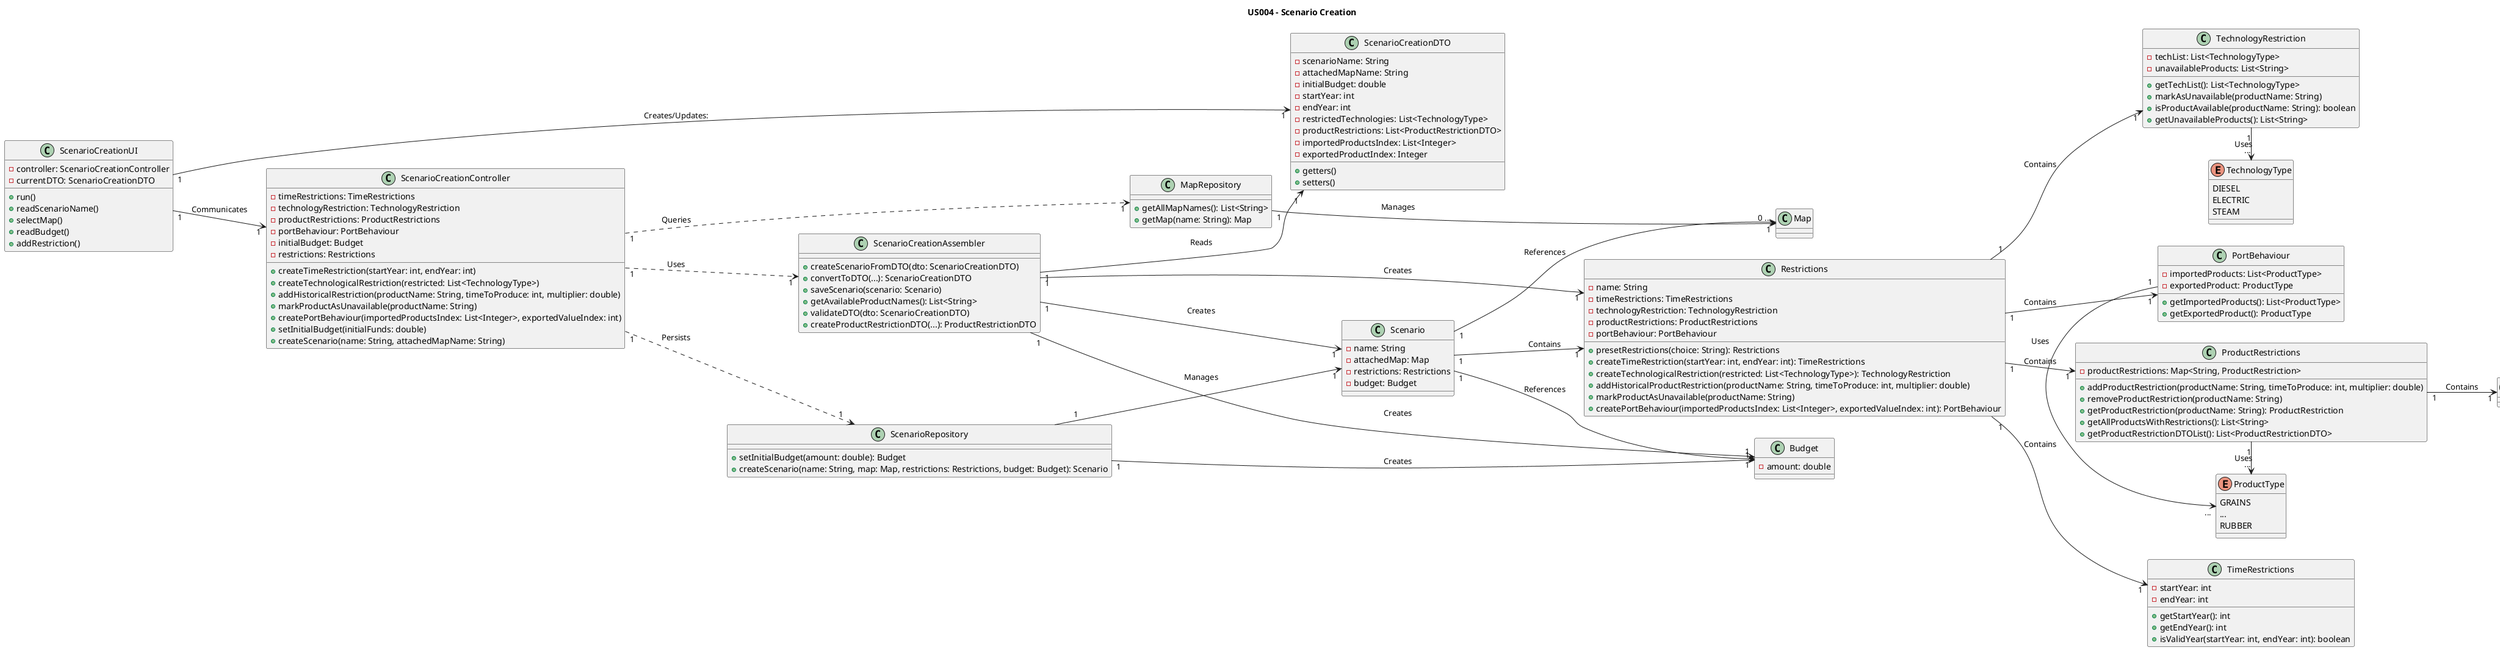 @startuml
title US004 - Scenario Creation

left to right direction

' ====== CORE COMPONENTS GROUP ======
class ScenarioCreationDTO {
    - scenarioName: String
    - attachedMapName: String
    - initialBudget: double
    - startYear: int
    - endYear: int
    - restrictedTechnologies: List<TechnologyType>
    - productRestrictions: List<ProductRestrictionDTO>
    - importedProductsIndex: List<Integer>
    - exportedProductIndex: Integer
    + getters()
    + setters()
}

class Scenario {
    - name: String
    - attachedMap: Map
    - restrictions: Restrictions
    - budget: Budget
}

class Budget {
    - amount: double
}

' ====== UI LAYER GROUP ======
class ScenarioCreationUI {
    - controller: ScenarioCreationController
    - currentDTO: ScenarioCreationDTO
    + run()
    + readScenarioName()
    + selectMap()
    + readBudget()
    + addRestriction()
}

' ====== CONTROLLER LAYER GROUP ======
class ScenarioCreationController {
    - timeRestrictions: TimeRestrictions
    - technologyRestriction: TechnologyRestriction
    - productRestrictions: ProductRestrictions
    - portBehaviour: PortBehaviour
    - initialBudget: Budget
    - restrictions: Restrictions
    + createTimeRestriction(startYear: int, endYear: int)
    + createTechnologicalRestriction(restricted: List<TechnologyType>)
    + addHistoricalRestriction(productName: String, timeToProduce: int, multiplier: double)
    + markProductAsUnavailable(productName: String)
    + createPortBehaviour(importedProductsIndex: List<Integer>, exportedValueIndex: int)
    + setInitialBudget(initialFunds: double)
    + createScenario(name: String, attachedMapName: String)
}

class ScenarioCreationAssembler {
    + createScenarioFromDTO(dto: ScenarioCreationDTO)
    + convertToDTO(...): ScenarioCreationDTO
    + saveScenario(scenario: Scenario)
    + getAvailableProductNames(): List<String>
    + validateDTO(dto: ScenarioCreationDTO)
    + createProductRestrictionDTO(...): ProductRestrictionDTO
}

class ScenarioRepository {
    + setInitialBudget(amount: double): Budget
    + createScenario(name: String, map: Map, restrictions: Restrictions, budget: Budget): Scenario
}

class MapRepository {
    + getAllMapNames(): List<String>
    + getMap(name: String): Map
}

class Restrictions {
    - name: String
    - timeRestrictions: TimeRestrictions
    - technologyRestriction: TechnologyRestriction
    - productRestrictions: ProductRestrictions
    - portBehaviour: PortBehaviour
    + presetRestrictions(choice: String): Restrictions
    + createTimeRestriction(startYear: int, endYear: int): TimeRestrictions
    + createTechnologicalRestriction(restricted: List<TechnologyType>): TechnologyRestriction
    + addHistoricalProductRestriction(productName: String, timeToProduce: int, multiplier: double)
    + markProductAsUnavailable(productName: String)
    + createPortBehaviour(importedProductsIndex: List<Integer>, exportedValueIndex: int): PortBehaviour
}

class TimeRestrictions {
    - startYear: int
    - endYear: int
    + getStartYear(): int
    + getEndYear(): int
    + isValidYear(startYear: int, endYear: int): boolean
}

class TechnologyRestriction {
    - techList: List<TechnologyType>
    - unavailableProducts: List<String>
    + getTechList(): List<TechnologyType>
    + markAsUnavailable(productName: String)
    + isProductAvailable(productName: String): boolean
    + getUnavailableProducts(): List<String>
}

class ProductRestrictions {
    - productRestrictions: Map<String, ProductRestriction>
    + addProductRestriction(productName: String, timeToProduce: int, multiplier: double)
    + removeProductRestriction(productName: String)
    + getProductRestriction(productName: String): ProductRestriction
    + getAllProductsWithRestrictions(): List<String>
    + getProductRestrictionDTOList(): List<ProductRestrictionDTO>
}

class PortBehaviour {
    - importedProducts: List<ProductType>
    - exportedProduct: ProductType
    + getImportedProducts(): List<ProductType>
    + getExportedProduct(): ProductType
}

enum TechnologyType {
  DIESEL
  ELECTRIC
  STEAM
}

enum ProductType {
  GRAINS
  ...
  RUBBER
}

' ====== RELATIONSHIPS ======
ScenarioCreationUI "1" --> "1" ScenarioCreationDTO : Creates/Updates:
ScenarioCreationUI "1" --> "1" ScenarioCreationController : Communicates

ScenarioCreationController "1" ..> "1" ScenarioCreationAssembler : Uses
ScenarioCreationController "1" ..> "1" MapRepository : Queries
ScenarioCreationController "1" ..> "1" ScenarioRepository : Persists

ScenarioCreationAssembler "1" --> "1" ScenarioCreationDTO : Reads
ScenarioCreationAssembler "1" --> "1" Restrictions : Creates
ScenarioCreationAssembler "1" --> "1" Budget : Creates
ScenarioCreationAssembler "1" --> "1" Scenario : Creates

ScenarioRepository "1" --> "1" Scenario : Manages
ScenarioRepository "1" --> "1" Budget : Creates

Restrictions "1" --> "1" TimeRestrictions : Contains
Restrictions "1" --> "1" TechnologyRestriction : Contains
Restrictions "1" --> "1" ProductRestrictions : Contains
Restrictions "1" --> "1" PortBehaviour : Contains

ProductRestrictions "1" --> "1" ProductRestrictionDTO : Contains

Scenario "1" --> "1" Map : References
Scenario "1" --> "1" Restrictions : Contains
Scenario "1" --> "1" Budget : References

MapRepository "1" --> "0 ..." Map : Manages

TechnologyRestriction "1" -> "..." TechnologyType : Uses
PortBehaviour "1" -> "..." ProductType : Uses
ProductRestrictions "1" -> "..." ProductType : Uses

@enduml